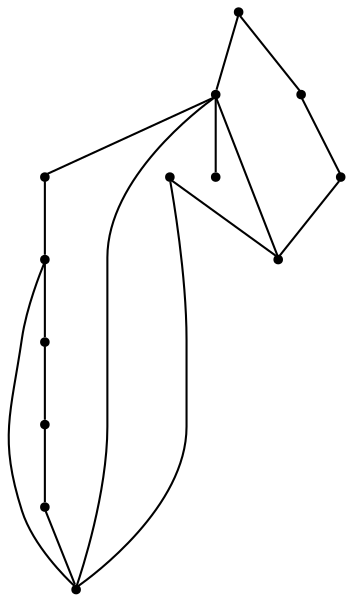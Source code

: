 graph {
  node [shape=point,comment="{\"directed\":false,\"doi\":\"10.1007/978-3-662-45803-7_21\",\"figure\":\"4 (1)\"}"]

  v0 [pos="798.7398031217824,698.8041207791882"]
  v1 [pos="856.9834722880416,698.8029757703966"]
  v2 [pos="915.229606890399,698.8029757703966"]
  v3 [pos="973.4782705530122,698.8041207791882"]
  v4 [pos="973.4782705530122,798.51492137366"]
  v5 [pos="954.0643132917411,599.0938290775125"]
  v6 [pos="895.8155860049706,798.5177202840393"]
  v7 [pos="856.9859377241398,798.51492137366"]
  v8 [pos="934.6460932119257,798.51492137366"]
  v9 [pos="798.7398031217824,798.51492137366"]
  v10 [pos="798.7398031217824,599.0938290775125"]
  v11 [pos="915.2321359506548,599.0938290775125"]
  v12 [pos="856.9834722880415,599.0923023991238"]

  v1 -- v0 [id="-2",pos="856.9834722880416,698.8029757703966 798.7398031217824,698.8041207791882 798.7398031217824,698.8041207791882 798.7398031217824,698.8041207791882"]
  v2 -- v1 [id="-3",pos="915.229606890399,698.8029757703966 856.9834722880416,698.8029757703966 856.9834722880416,698.8029757703966 856.9834722880416,698.8029757703966"]
  v3 -- v2 [id="-4",pos="973.4782705530122,698.8041207791882 915.229606890399,698.8029757703966 915.229606890399,698.8029757703966 915.229606890399,698.8029757703966"]
  v10 -- v12 [id="-9",pos="798.7398031217824,599.0938290775125 856.9834722880415,599.0923023991238 856.9834722880415,599.0923023991238 856.9834722880415,599.0923023991238"]
  v11 -- v5 [id="-11",pos="915.2321359506548,599.0938290775125 954.0643132917411,599.0938290775125 954.0643132917411,599.0938290775125 954.0643132917411,599.0938290775125"]
  v12 -- v11 [id="-12",pos="856.9834722880415,599.0923023991238 915.2321359506548,599.0938290775125 915.2321359506548,599.0938290775125 915.2321359506548,599.0938290775125"]
  v9 -- v7 [id="-16",pos="798.7398031217824,798.51492137366 856.9859377241398,798.51492137366 856.9859377241398,798.51492137366 856.9859377241398,798.51492137366"]
  v8 -- v4 [id="-17",pos="934.6460932119257,798.51492137366 973.4782705530122,798.51492137366 973.4782705530122,798.51492137366 973.4782705530122,798.51492137366"]
  v7 -- v6 [id="-19",pos="856.9859377241398,798.51492137366 895.8155860049706,798.5177202840393 895.8155860049706,798.5177202840393 895.8155860049706,798.5177202840393"]
  v4 -- v2 [id="-23",pos="973.4782705530122,798.51492137366 915.229606890399,698.8029757703966 915.229606890399,698.8029757703966 915.229606890399,698.8029757703966"]
  v10 -- v1 [id="-24",pos="798.7398031217824,599.0938290775125 856.9834722880416,698.8029757703966 856.9834722880416,698.8029757703966 856.9834722880416,698.8029757703966"]
  v1 -- v9 [id="-28",pos="856.9834722880416,698.8029757703966 798.7398031217824,798.51492137366 798.7398031217824,798.51492137366 798.7398031217824,798.51492137366"]
  v1 -- v5 [id="-29",pos="856.9834722880416,698.8029757703966 954.0643132917411,599.0938290775125 954.0643132917411,599.0938290775125 954.0643132917411,599.0938290775125"]
  v7 -- v2 [id="-30",pos="856.9859377241398,798.51492137366 915.229606890399,698.8029757703966 915.229606890399,698.8029757703966 915.229606890399,698.8029757703966"]
  v6 -- v8 [id="-35",pos="895.8155860049706,798.5177202840393 934.6460932119257,798.51492137366 934.6460932119257,798.51492137366 934.6460932119257,798.51492137366"]
  v3 -- v5 [id="-57",pos="973.4782705530122,698.8041207791882 954.0643132917411,599.0938290775125 954.0643132917411,599.0938290775125 954.0643132917411,599.0938290775125"]
}